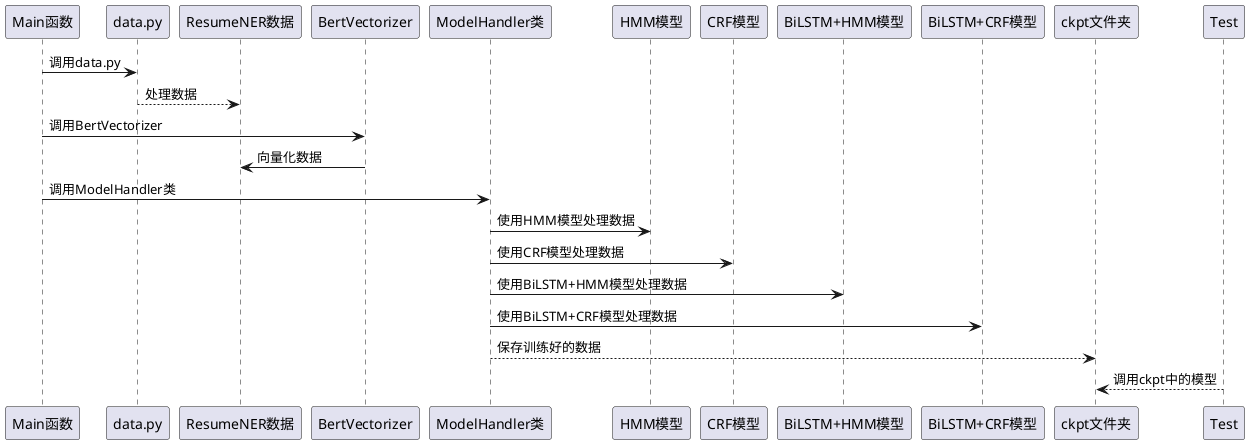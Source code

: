 @startuml struct
participant Main as "Main函数"
participant DataPy as "data.py"
participant ResumeNER as "ResumeNER数据"
participant BertVectorizer as "BertVectorizer"
participant ModelHandler as "ModelHandler类"
participant HMM as "HMM模型"
participant CRF as "CRF模型"
participant BiLSTM_HMM as "BiLSTM+HMM模型"
participant BiLSTM_CRF as "BiLSTM+CRF模型"
participant CKPT as "ckpt文件夹"
participant Test as "Test"

Main -> DataPy: 调用data.py
DataPy --> ResumeNER: 处理数据
Main -> BertVectorizer: 调用BertVectorizer
BertVectorizer -> ResumeNER: 向量化数据
Main -> ModelHandler: 调用ModelHandler类
ModelHandler -> HMM: 使用HMM模型处理数据
ModelHandler -> CRF: 使用CRF模型处理数据
ModelHandler -> BiLSTM_HMM: 使用BiLSTM+HMM模型处理数据
ModelHandler -> BiLSTM_CRF: 使用BiLSTM+CRF模型处理数据
ModelHandler --> CKPT: 保存训练好的数据
Test --> CKPT: 调用ckpt中的模型
@enduml
